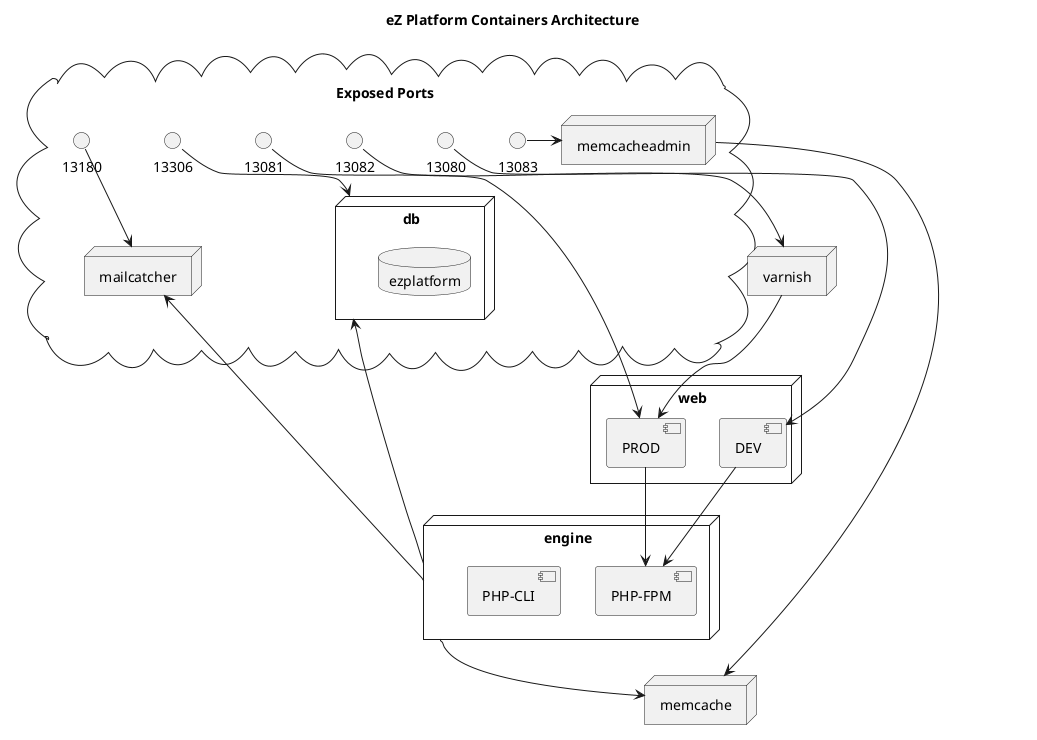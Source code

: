 @startuml

title "eZ Platform Containers Architecture"

cloud "Exposed Ports" {
    () 13080 as DevPort
    () 13081 as ProdPort
    () 13082 as ProdVarnishPort
    () 13083 -> memcacheadmin
    () 13306 --> db
    () 13180 --> mailcatcher
}

node "web" {
    [PROD]
    [DEV]
    }

node "engine" {
    [PHP-FPM] as PhpFPM
    [PHP-CLI] as PhpCli
}

node "db" {
    database "ezplatform" as StandardDB
}

node "memcache" {
}

node "varnish" {
}

node "memcacheadmin" {
}

node "mailcatcher" {
}

DevPort --> DEV
ProdPort --> PROD
ProdVarnishPort --> varnish
varnish --> PROD

DEV --> PhpFPM
PROD --> PhpFPM

engine -up--> db
engine --> memcache
engine --> mailcatcher

memcacheadmin --> memcache

@enduml
